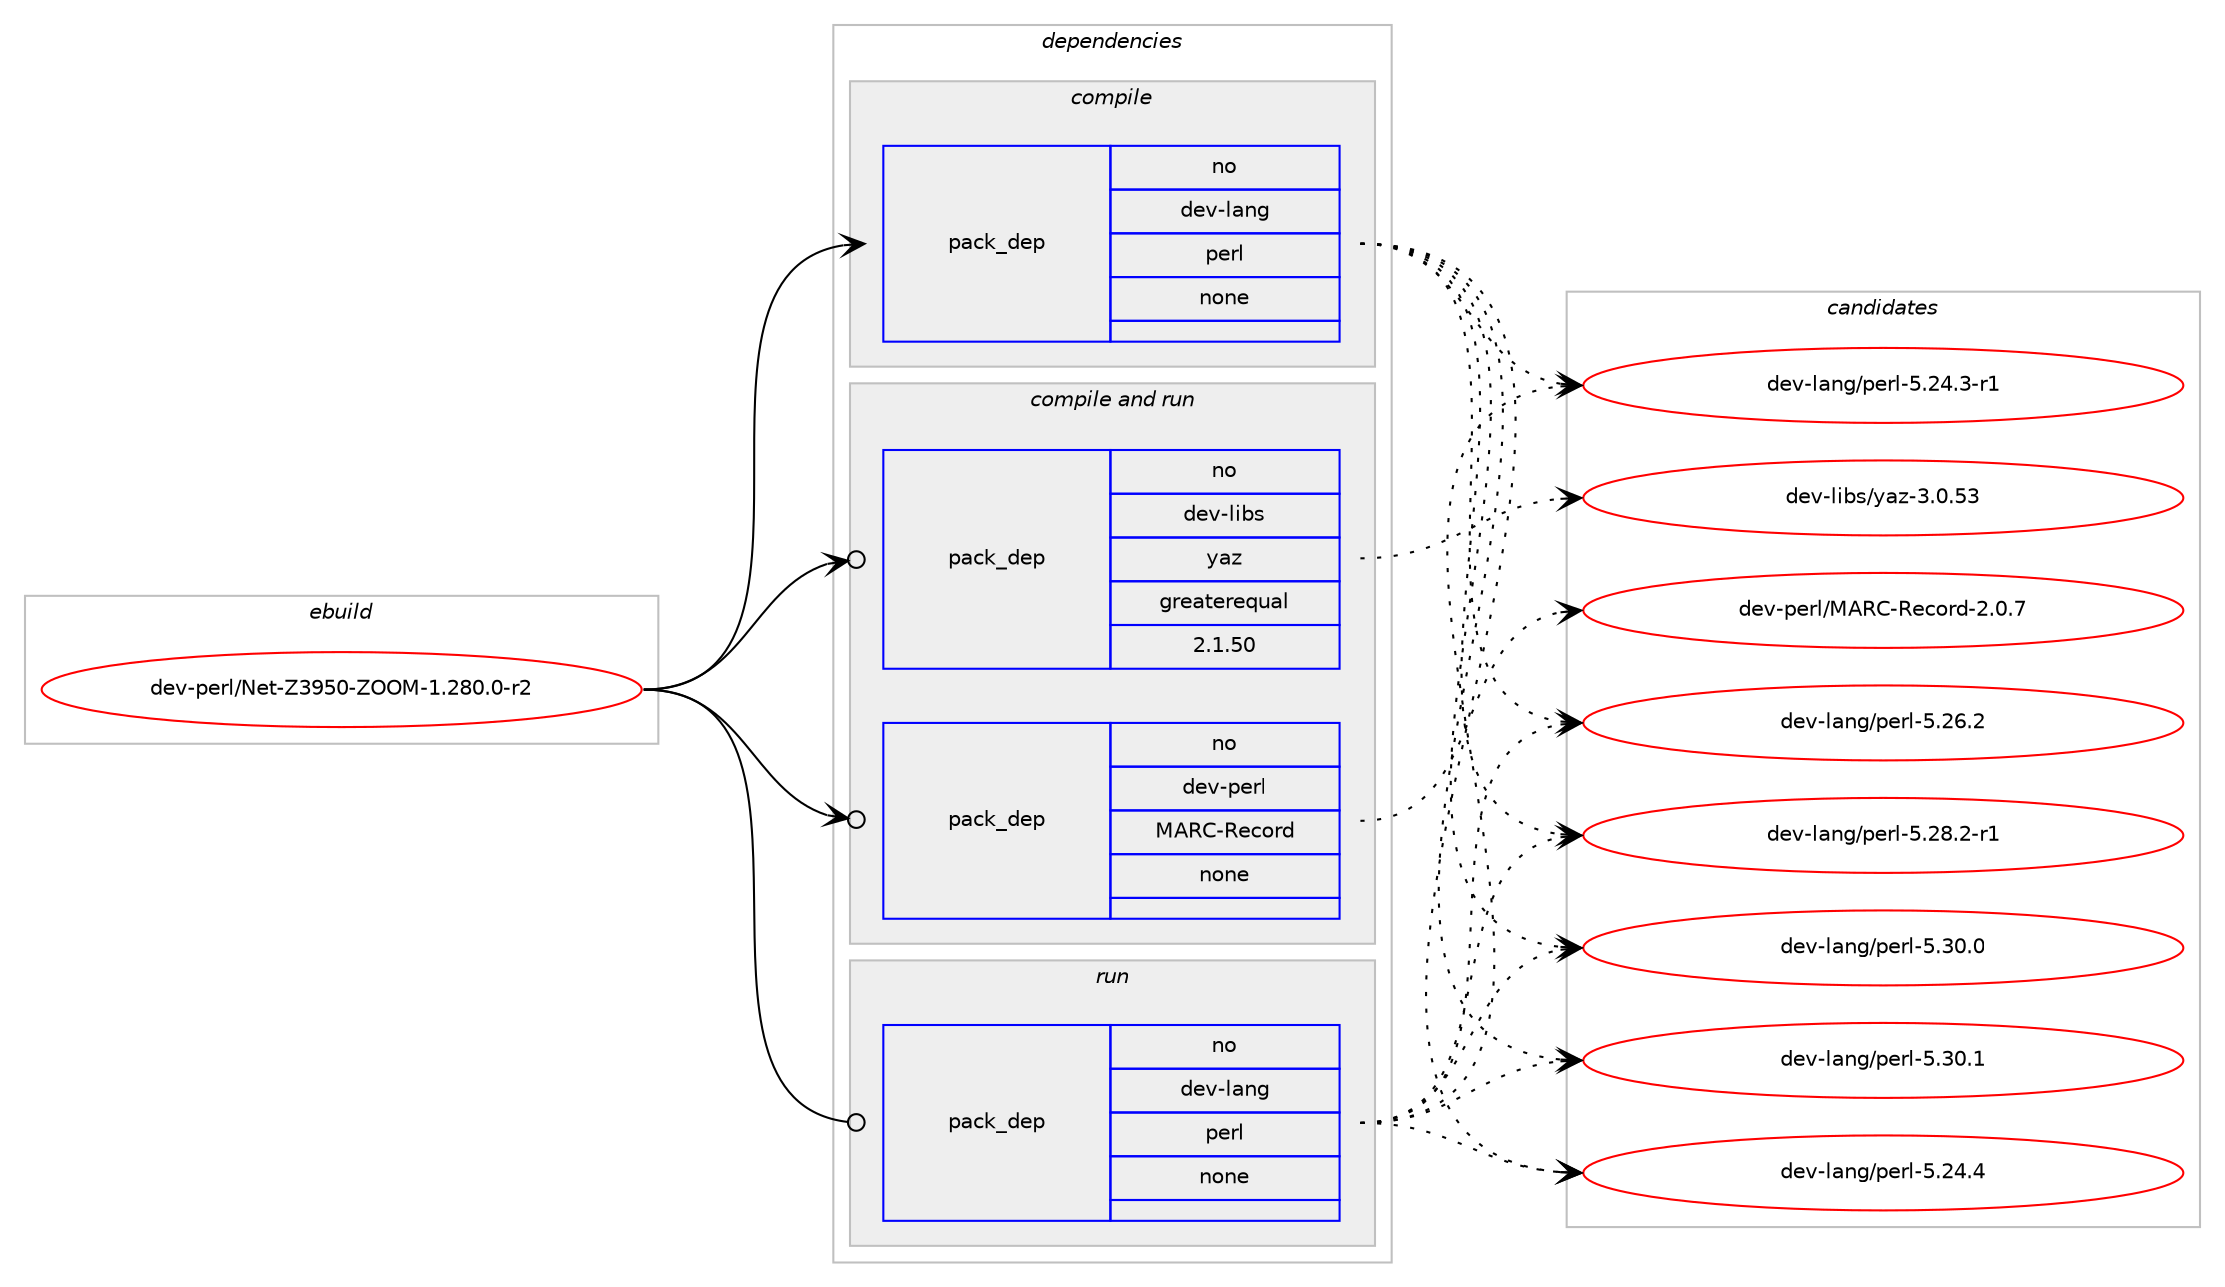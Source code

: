 digraph prolog {

# *************
# Graph options
# *************

newrank=true;
concentrate=true;
compound=true;
graph [rankdir=LR,fontname=Helvetica,fontsize=10,ranksep=1.5];#, ranksep=2.5, nodesep=0.2];
edge  [arrowhead=vee];
node  [fontname=Helvetica,fontsize=10];

# **********
# The ebuild
# **********

subgraph cluster_leftcol {
color=gray;
rank=same;
label=<<i>ebuild</i>>;
id [label="dev-perl/Net-Z3950-ZOOM-1.280.0-r2", color=red, width=4, href="../dev-perl/Net-Z3950-ZOOM-1.280.0-r2.svg"];
}

# ****************
# The dependencies
# ****************

subgraph cluster_midcol {
color=gray;
label=<<i>dependencies</i>>;
subgraph cluster_compile {
fillcolor="#eeeeee";
style=filled;
label=<<i>compile</i>>;
subgraph pack437542 {
dependency583302 [label=<<TABLE BORDER="0" CELLBORDER="1" CELLSPACING="0" CELLPADDING="4" WIDTH="220"><TR><TD ROWSPAN="6" CELLPADDING="30">pack_dep</TD></TR><TR><TD WIDTH="110">no</TD></TR><TR><TD>dev-lang</TD></TR><TR><TD>perl</TD></TR><TR><TD>none</TD></TR><TR><TD></TD></TR></TABLE>>, shape=none, color=blue];
}
id:e -> dependency583302:w [weight=20,style="solid",arrowhead="vee"];
}
subgraph cluster_compileandrun {
fillcolor="#eeeeee";
style=filled;
label=<<i>compile and run</i>>;
subgraph pack437543 {
dependency583303 [label=<<TABLE BORDER="0" CELLBORDER="1" CELLSPACING="0" CELLPADDING="4" WIDTH="220"><TR><TD ROWSPAN="6" CELLPADDING="30">pack_dep</TD></TR><TR><TD WIDTH="110">no</TD></TR><TR><TD>dev-libs</TD></TR><TR><TD>yaz</TD></TR><TR><TD>greaterequal</TD></TR><TR><TD>2.1.50</TD></TR></TABLE>>, shape=none, color=blue];
}
id:e -> dependency583303:w [weight=20,style="solid",arrowhead="odotvee"];
subgraph pack437544 {
dependency583304 [label=<<TABLE BORDER="0" CELLBORDER="1" CELLSPACING="0" CELLPADDING="4" WIDTH="220"><TR><TD ROWSPAN="6" CELLPADDING="30">pack_dep</TD></TR><TR><TD WIDTH="110">no</TD></TR><TR><TD>dev-perl</TD></TR><TR><TD>MARC-Record</TD></TR><TR><TD>none</TD></TR><TR><TD></TD></TR></TABLE>>, shape=none, color=blue];
}
id:e -> dependency583304:w [weight=20,style="solid",arrowhead="odotvee"];
}
subgraph cluster_run {
fillcolor="#eeeeee";
style=filled;
label=<<i>run</i>>;
subgraph pack437545 {
dependency583305 [label=<<TABLE BORDER="0" CELLBORDER="1" CELLSPACING="0" CELLPADDING="4" WIDTH="220"><TR><TD ROWSPAN="6" CELLPADDING="30">pack_dep</TD></TR><TR><TD WIDTH="110">no</TD></TR><TR><TD>dev-lang</TD></TR><TR><TD>perl</TD></TR><TR><TD>none</TD></TR><TR><TD></TD></TR></TABLE>>, shape=none, color=blue];
}
id:e -> dependency583305:w [weight=20,style="solid",arrowhead="odot"];
}
}

# **************
# The candidates
# **************

subgraph cluster_choices {
rank=same;
color=gray;
label=<<i>candidates</i>>;

subgraph choice437542 {
color=black;
nodesep=1;
choice100101118451089711010347112101114108455346505246514511449 [label="dev-lang/perl-5.24.3-r1", color=red, width=4,href="../dev-lang/perl-5.24.3-r1.svg"];
choice10010111845108971101034711210111410845534650524652 [label="dev-lang/perl-5.24.4", color=red, width=4,href="../dev-lang/perl-5.24.4.svg"];
choice10010111845108971101034711210111410845534650544650 [label="dev-lang/perl-5.26.2", color=red, width=4,href="../dev-lang/perl-5.26.2.svg"];
choice100101118451089711010347112101114108455346505646504511449 [label="dev-lang/perl-5.28.2-r1", color=red, width=4,href="../dev-lang/perl-5.28.2-r1.svg"];
choice10010111845108971101034711210111410845534651484648 [label="dev-lang/perl-5.30.0", color=red, width=4,href="../dev-lang/perl-5.30.0.svg"];
choice10010111845108971101034711210111410845534651484649 [label="dev-lang/perl-5.30.1", color=red, width=4,href="../dev-lang/perl-5.30.1.svg"];
dependency583302:e -> choice100101118451089711010347112101114108455346505246514511449:w [style=dotted,weight="100"];
dependency583302:e -> choice10010111845108971101034711210111410845534650524652:w [style=dotted,weight="100"];
dependency583302:e -> choice10010111845108971101034711210111410845534650544650:w [style=dotted,weight="100"];
dependency583302:e -> choice100101118451089711010347112101114108455346505646504511449:w [style=dotted,weight="100"];
dependency583302:e -> choice10010111845108971101034711210111410845534651484648:w [style=dotted,weight="100"];
dependency583302:e -> choice10010111845108971101034711210111410845534651484649:w [style=dotted,weight="100"];
}
subgraph choice437543 {
color=black;
nodesep=1;
choice1001011184510810598115471219712245514648465351 [label="dev-libs/yaz-3.0.53", color=red, width=4,href="../dev-libs/yaz-3.0.53.svg"];
dependency583303:e -> choice1001011184510810598115471219712245514648465351:w [style=dotted,weight="100"];
}
subgraph choice437544 {
color=black;
nodesep=1;
choice100101118451121011141084777658267458210199111114100455046484655 [label="dev-perl/MARC-Record-2.0.7", color=red, width=4,href="../dev-perl/MARC-Record-2.0.7.svg"];
dependency583304:e -> choice100101118451121011141084777658267458210199111114100455046484655:w [style=dotted,weight="100"];
}
subgraph choice437545 {
color=black;
nodesep=1;
choice100101118451089711010347112101114108455346505246514511449 [label="dev-lang/perl-5.24.3-r1", color=red, width=4,href="../dev-lang/perl-5.24.3-r1.svg"];
choice10010111845108971101034711210111410845534650524652 [label="dev-lang/perl-5.24.4", color=red, width=4,href="../dev-lang/perl-5.24.4.svg"];
choice10010111845108971101034711210111410845534650544650 [label="dev-lang/perl-5.26.2", color=red, width=4,href="../dev-lang/perl-5.26.2.svg"];
choice100101118451089711010347112101114108455346505646504511449 [label="dev-lang/perl-5.28.2-r1", color=red, width=4,href="../dev-lang/perl-5.28.2-r1.svg"];
choice10010111845108971101034711210111410845534651484648 [label="dev-lang/perl-5.30.0", color=red, width=4,href="../dev-lang/perl-5.30.0.svg"];
choice10010111845108971101034711210111410845534651484649 [label="dev-lang/perl-5.30.1", color=red, width=4,href="../dev-lang/perl-5.30.1.svg"];
dependency583305:e -> choice100101118451089711010347112101114108455346505246514511449:w [style=dotted,weight="100"];
dependency583305:e -> choice10010111845108971101034711210111410845534650524652:w [style=dotted,weight="100"];
dependency583305:e -> choice10010111845108971101034711210111410845534650544650:w [style=dotted,weight="100"];
dependency583305:e -> choice100101118451089711010347112101114108455346505646504511449:w [style=dotted,weight="100"];
dependency583305:e -> choice10010111845108971101034711210111410845534651484648:w [style=dotted,weight="100"];
dependency583305:e -> choice10010111845108971101034711210111410845534651484649:w [style=dotted,weight="100"];
}
}

}
